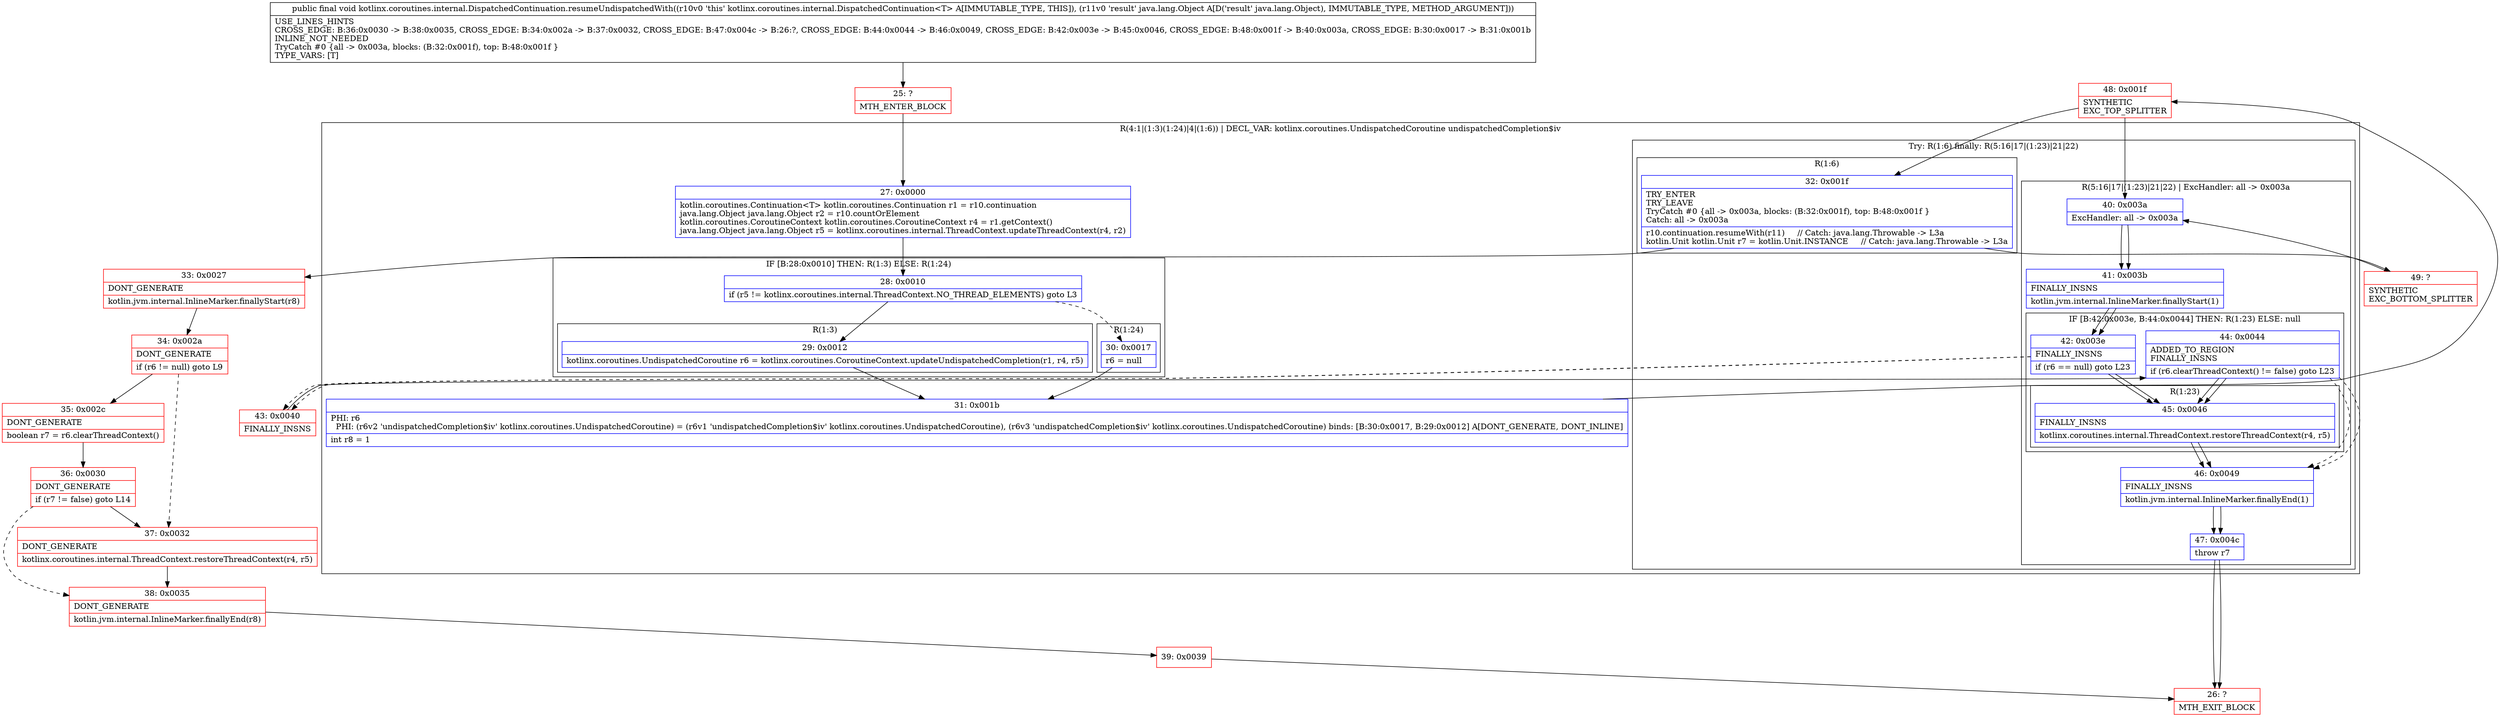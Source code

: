 digraph "CFG forkotlinx.coroutines.internal.DispatchedContinuation.resumeUndispatchedWith(Ljava\/lang\/Object;)V" {
subgraph cluster_Region_524032430 {
label = "R(4:1|(1:3)(1:24)|4|(1:6)) | DECL_VAR: kotlinx.coroutines.UndispatchedCoroutine undispatchedCompletion$iv\l";
node [shape=record,color=blue];
Node_27 [shape=record,label="{27\:\ 0x0000|kotlin.coroutines.Continuation\<T\> kotlin.coroutines.Continuation r1 = r10.continuation\ljava.lang.Object java.lang.Object r2 = r10.countOrElement\lkotlin.coroutines.CoroutineContext kotlin.coroutines.CoroutineContext r4 = r1.getContext()\ljava.lang.Object java.lang.Object r5 = kotlinx.coroutines.internal.ThreadContext.updateThreadContext(r4, r2)\l}"];
subgraph cluster_IfRegion_1445133233 {
label = "IF [B:28:0x0010] THEN: R(1:3) ELSE: R(1:24)";
node [shape=record,color=blue];
Node_28 [shape=record,label="{28\:\ 0x0010|if (r5 != kotlinx.coroutines.internal.ThreadContext.NO_THREAD_ELEMENTS) goto L3\l}"];
subgraph cluster_Region_1617339255 {
label = "R(1:3)";
node [shape=record,color=blue];
Node_29 [shape=record,label="{29\:\ 0x0012|kotlinx.coroutines.UndispatchedCoroutine r6 = kotlinx.coroutines.CoroutineContext.updateUndispatchedCompletion(r1, r4, r5)\l}"];
}
subgraph cluster_Region_699169202 {
label = "R(1:24)";
node [shape=record,color=blue];
Node_30 [shape=record,label="{30\:\ 0x0017|r6 = null\l}"];
}
}
Node_31 [shape=record,label="{31\:\ 0x001b|PHI: r6 \l  PHI: (r6v2 'undispatchedCompletion$iv' kotlinx.coroutines.UndispatchedCoroutine) = (r6v1 'undispatchedCompletion$iv' kotlinx.coroutines.UndispatchedCoroutine), (r6v3 'undispatchedCompletion$iv' kotlinx.coroutines.UndispatchedCoroutine) binds: [B:30:0x0017, B:29:0x0012] A[DONT_GENERATE, DONT_INLINE]\l|int r8 = 1\l}"];
subgraph cluster_TryCatchRegion_1888009658 {
label = "Try: R(1:6) finally: R(5:16|17|(1:23)|21|22)";
node [shape=record,color=blue];
subgraph cluster_Region_2089028331 {
label = "R(1:6)";
node [shape=record,color=blue];
Node_32 [shape=record,label="{32\:\ 0x001f|TRY_ENTER\lTRY_LEAVE\lTryCatch #0 \{all \-\> 0x003a, blocks: (B:32:0x001f), top: B:48:0x001f \}\lCatch: all \-\> 0x003a\l|r10.continuation.resumeWith(r11)     \/\/ Catch: java.lang.Throwable \-\> L3a\lkotlin.Unit kotlin.Unit r7 = kotlin.Unit.INSTANCE     \/\/ Catch: java.lang.Throwable \-\> L3a\l}"];
}
subgraph cluster_Region_539855175 {
label = "R(5:16|17|(1:23)|21|22) | ExcHandler: all \-\> 0x003a\l";
node [shape=record,color=blue];
Node_40 [shape=record,label="{40\:\ 0x003a|ExcHandler: all \-\> 0x003a\l}"];
Node_41 [shape=record,label="{41\:\ 0x003b|FINALLY_INSNS\l|kotlin.jvm.internal.InlineMarker.finallyStart(1)\l}"];
subgraph cluster_IfRegion_787043699 {
label = "IF [B:42:0x003e, B:44:0x0044] THEN: R(1:23) ELSE: null";
node [shape=record,color=blue];
Node_42 [shape=record,label="{42\:\ 0x003e|FINALLY_INSNS\l|if (r6 == null) goto L23\l}"];
Node_44 [shape=record,label="{44\:\ 0x0044|ADDED_TO_REGION\lFINALLY_INSNS\l|if (r6.clearThreadContext() != false) goto L23\l}"];
subgraph cluster_Region_1616768648 {
label = "R(1:23)";
node [shape=record,color=blue];
Node_45 [shape=record,label="{45\:\ 0x0046|FINALLY_INSNS\l|kotlinx.coroutines.internal.ThreadContext.restoreThreadContext(r4, r5)\l}"];
}
}
Node_46 [shape=record,label="{46\:\ 0x0049|FINALLY_INSNS\l|kotlin.jvm.internal.InlineMarker.finallyEnd(1)\l}"];
Node_47 [shape=record,label="{47\:\ 0x004c|throw r7\l}"];
}
}
}
subgraph cluster_Region_539855175 {
label = "R(5:16|17|(1:23)|21|22) | ExcHandler: all \-\> 0x003a\l";
node [shape=record,color=blue];
Node_40 [shape=record,label="{40\:\ 0x003a|ExcHandler: all \-\> 0x003a\l}"];
Node_41 [shape=record,label="{41\:\ 0x003b|FINALLY_INSNS\l|kotlin.jvm.internal.InlineMarker.finallyStart(1)\l}"];
subgraph cluster_IfRegion_787043699 {
label = "IF [B:42:0x003e, B:44:0x0044] THEN: R(1:23) ELSE: null";
node [shape=record,color=blue];
Node_42 [shape=record,label="{42\:\ 0x003e|FINALLY_INSNS\l|if (r6 == null) goto L23\l}"];
Node_44 [shape=record,label="{44\:\ 0x0044|ADDED_TO_REGION\lFINALLY_INSNS\l|if (r6.clearThreadContext() != false) goto L23\l}"];
subgraph cluster_Region_1616768648 {
label = "R(1:23)";
node [shape=record,color=blue];
Node_45 [shape=record,label="{45\:\ 0x0046|FINALLY_INSNS\l|kotlinx.coroutines.internal.ThreadContext.restoreThreadContext(r4, r5)\l}"];
}
}
Node_46 [shape=record,label="{46\:\ 0x0049|FINALLY_INSNS\l|kotlin.jvm.internal.InlineMarker.finallyEnd(1)\l}"];
Node_47 [shape=record,label="{47\:\ 0x004c|throw r7\l}"];
}
Node_25 [shape=record,color=red,label="{25\:\ ?|MTH_ENTER_BLOCK\l}"];
Node_48 [shape=record,color=red,label="{48\:\ 0x001f|SYNTHETIC\lEXC_TOP_SPLITTER\l}"];
Node_33 [shape=record,color=red,label="{33\:\ 0x0027|DONT_GENERATE\l|kotlin.jvm.internal.InlineMarker.finallyStart(r8)\l}"];
Node_34 [shape=record,color=red,label="{34\:\ 0x002a|DONT_GENERATE\l|if (r6 != null) goto L9\l}"];
Node_35 [shape=record,color=red,label="{35\:\ 0x002c|DONT_GENERATE\l|boolean r7 = r6.clearThreadContext()\l}"];
Node_36 [shape=record,color=red,label="{36\:\ 0x0030|DONT_GENERATE\l|if (r7 != false) goto L14\l}"];
Node_38 [shape=record,color=red,label="{38\:\ 0x0035|DONT_GENERATE\l|kotlin.jvm.internal.InlineMarker.finallyEnd(r8)\l}"];
Node_39 [shape=record,color=red,label="{39\:\ 0x0039}"];
Node_26 [shape=record,color=red,label="{26\:\ ?|MTH_EXIT_BLOCK\l}"];
Node_37 [shape=record,color=red,label="{37\:\ 0x0032|DONT_GENERATE\l|kotlinx.coroutines.internal.ThreadContext.restoreThreadContext(r4, r5)\l}"];
Node_49 [shape=record,color=red,label="{49\:\ ?|SYNTHETIC\lEXC_BOTTOM_SPLITTER\l}"];
Node_43 [shape=record,color=red,label="{43\:\ 0x0040|FINALLY_INSNS\l}"];
MethodNode[shape=record,label="{public final void kotlinx.coroutines.internal.DispatchedContinuation.resumeUndispatchedWith((r10v0 'this' kotlinx.coroutines.internal.DispatchedContinuation\<T\> A[IMMUTABLE_TYPE, THIS]), (r11v0 'result' java.lang.Object A[D('result' java.lang.Object), IMMUTABLE_TYPE, METHOD_ARGUMENT]))  | USE_LINES_HINTS\lCROSS_EDGE: B:36:0x0030 \-\> B:38:0x0035, CROSS_EDGE: B:34:0x002a \-\> B:37:0x0032, CROSS_EDGE: B:47:0x004c \-\> B:26:?, CROSS_EDGE: B:44:0x0044 \-\> B:46:0x0049, CROSS_EDGE: B:42:0x003e \-\> B:45:0x0046, CROSS_EDGE: B:48:0x001f \-\> B:40:0x003a, CROSS_EDGE: B:30:0x0017 \-\> B:31:0x001b\lINLINE_NOT_NEEDED\lTryCatch #0 \{all \-\> 0x003a, blocks: (B:32:0x001f), top: B:48:0x001f \}\lTYPE_VARS: [T]\l}"];
MethodNode -> Node_25;Node_27 -> Node_28;
Node_28 -> Node_29;
Node_28 -> Node_30[style=dashed];
Node_29 -> Node_31;
Node_30 -> Node_31;
Node_31 -> Node_48;
Node_32 -> Node_33;
Node_32 -> Node_49;
Node_40 -> Node_41;
Node_41 -> Node_42;
Node_42 -> Node_43[style=dashed];
Node_42 -> Node_45;
Node_44 -> Node_45;
Node_44 -> Node_46[style=dashed];
Node_45 -> Node_46;
Node_46 -> Node_47;
Node_47 -> Node_26;
Node_40 -> Node_41;
Node_41 -> Node_42;
Node_42 -> Node_43[style=dashed];
Node_42 -> Node_45;
Node_44 -> Node_45;
Node_44 -> Node_46[style=dashed];
Node_45 -> Node_46;
Node_46 -> Node_47;
Node_47 -> Node_26;
Node_25 -> Node_27;
Node_48 -> Node_32;
Node_48 -> Node_40;
Node_33 -> Node_34;
Node_34 -> Node_35;
Node_34 -> Node_37[style=dashed];
Node_35 -> Node_36;
Node_36 -> Node_37;
Node_36 -> Node_38[style=dashed];
Node_38 -> Node_39;
Node_39 -> Node_26;
Node_37 -> Node_38;
Node_49 -> Node_40;
Node_43 -> Node_44;
}

